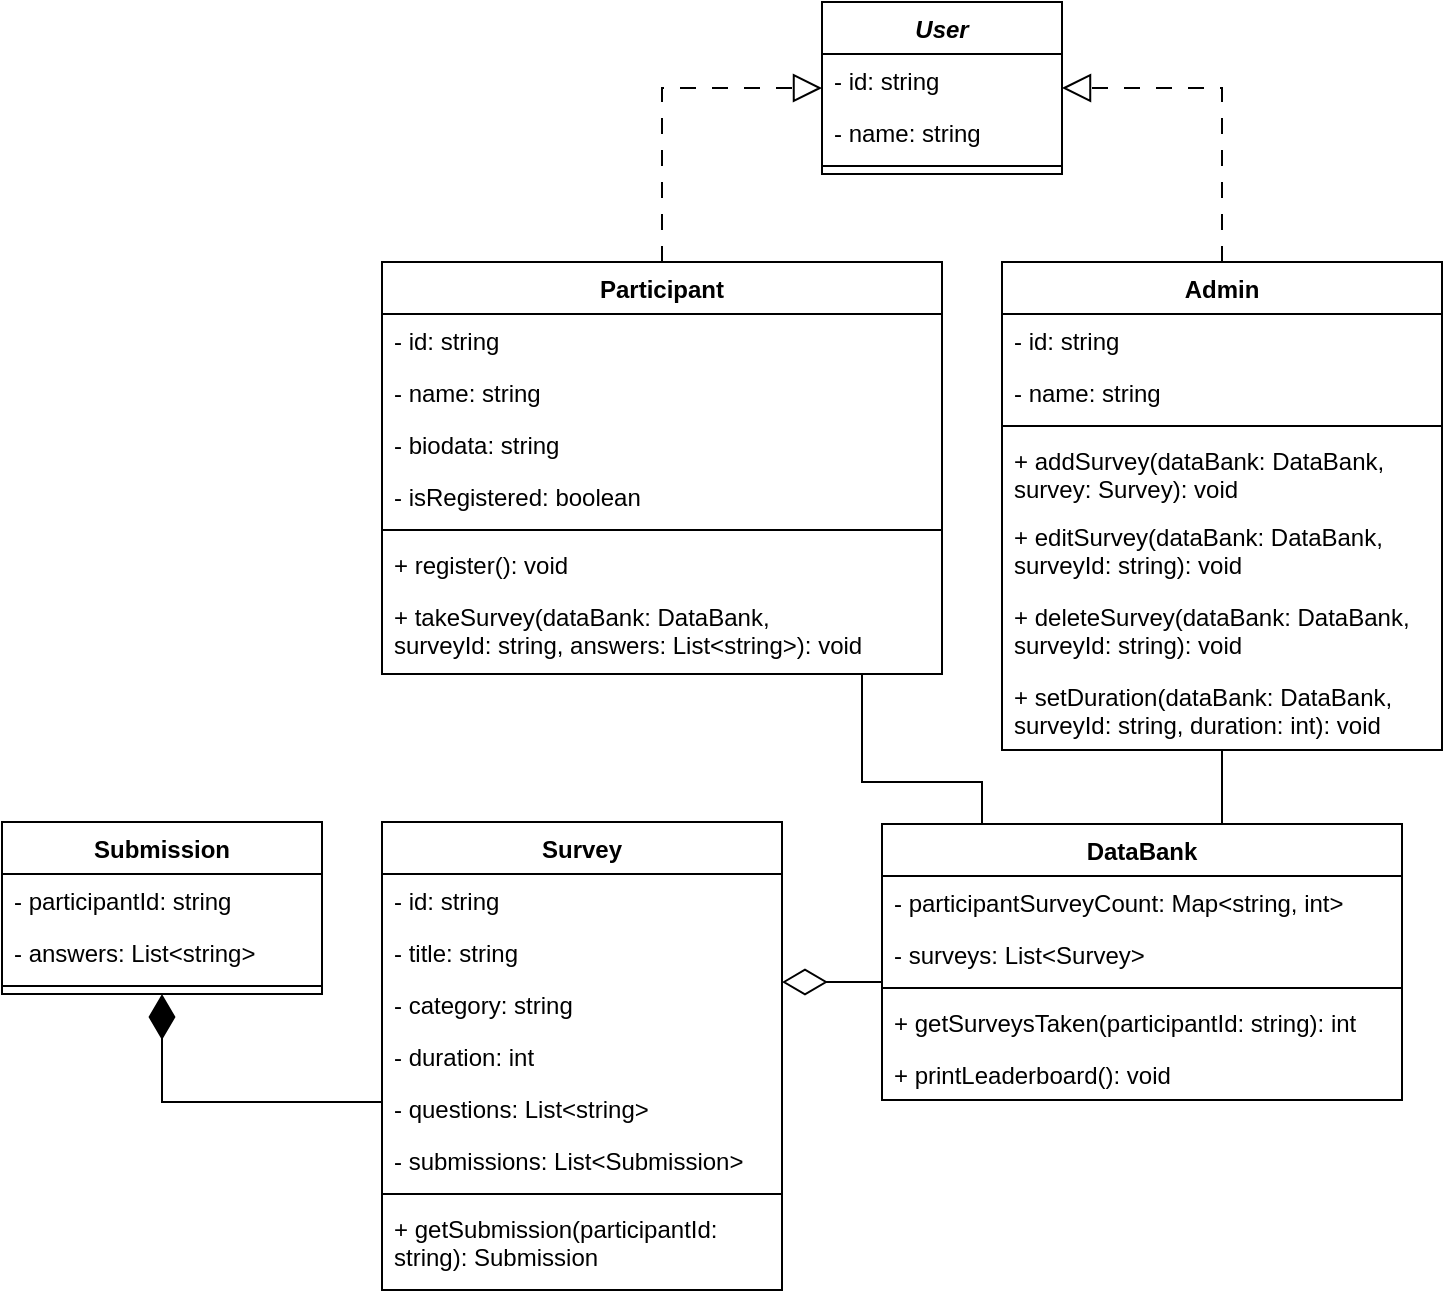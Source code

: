 <mxfile pages="2">
    <diagram id="oVAMmOjpGpqG1x3Kujc6" name="Class Diagram">
        <mxGraphModel dx="635" dy="746" grid="1" gridSize="10" guides="1" tooltips="1" connect="1" arrows="1" fold="1" page="1" pageScale="1" pageWidth="850" pageHeight="1100" background="none" math="0" shadow="0">
            <root>
                <mxCell id="fpF5CI0FtS82N-PwY8RU-0"/>
                <mxCell id="fpF5CI0FtS82N-PwY8RU-1" parent="fpF5CI0FtS82N-PwY8RU-0"/>
                <mxCell id="Be_wtCM-BPWPSQhNU4jH-3" style="rounded=0;html=1;dashed=1;dashPattern=8 8;strokeWidth=1;edgeStyle=orthogonalEdgeStyle;endSize=12;endArrow=block;endFill=0;" parent="fpF5CI0FtS82N-PwY8RU-1" source="uFZZaizbo9lws-Cu4-Lb-0" target="uFZZaizbo9lws-Cu4-Lb-50" edge="1">
                    <mxGeometry relative="1" as="geometry">
                        <Array as="points">
                            <mxPoint x="680" y="113"/>
                        </Array>
                    </mxGeometry>
                </mxCell>
                <mxCell id="ctmqUa3myYbx-IkT92Q0-2" style="edgeStyle=orthogonalEdgeStyle;rounded=0;html=1;strokeWidth=1;endArrow=none;endFill=0;endSize=20;" parent="fpF5CI0FtS82N-PwY8RU-1" source="uFZZaizbo9lws-Cu4-Lb-0" target="uFZZaizbo9lws-Cu4-Lb-41" edge="1">
                    <mxGeometry relative="1" as="geometry">
                        <Array as="points">
                            <mxPoint x="650" y="390"/>
                            <mxPoint x="650" y="390"/>
                        </Array>
                    </mxGeometry>
                </mxCell>
                <mxCell id="uFZZaizbo9lws-Cu4-Lb-0" value="Admin" style="swimlane;fontStyle=1;align=center;verticalAlign=top;childLayout=stackLayout;horizontal=1;startSize=26;horizontalStack=0;resizeParent=1;resizeParentMax=0;resizeLast=0;collapsible=1;marginBottom=0;" parent="fpF5CI0FtS82N-PwY8RU-1" vertex="1">
                    <mxGeometry x="570" y="200" width="220" height="244" as="geometry"/>
                </mxCell>
                <mxCell id="uFZZaizbo9lws-Cu4-Lb-1" value="- id: string" style="text;strokeColor=none;fillColor=none;align=left;verticalAlign=top;spacingLeft=4;spacingRight=4;overflow=hidden;rotatable=0;points=[[0,0.5],[1,0.5]];portConstraint=eastwest;" parent="uFZZaizbo9lws-Cu4-Lb-0" vertex="1">
                    <mxGeometry y="26" width="220" height="26" as="geometry"/>
                </mxCell>
                <mxCell id="uFZZaizbo9lws-Cu4-Lb-2" value="- name: string" style="text;strokeColor=none;fillColor=none;align=left;verticalAlign=top;spacingLeft=4;spacingRight=4;overflow=hidden;rotatable=0;points=[[0,0.5],[1,0.5]];portConstraint=eastwest;" parent="uFZZaizbo9lws-Cu4-Lb-0" vertex="1">
                    <mxGeometry y="52" width="220" height="26" as="geometry"/>
                </mxCell>
                <mxCell id="uFZZaizbo9lws-Cu4-Lb-4" value="" style="line;strokeWidth=1;fillColor=none;align=left;verticalAlign=middle;spacingTop=-1;spacingLeft=3;spacingRight=3;rotatable=0;labelPosition=right;points=[];portConstraint=eastwest;" parent="uFZZaizbo9lws-Cu4-Lb-0" vertex="1">
                    <mxGeometry y="78" width="220" height="8" as="geometry"/>
                </mxCell>
                <mxCell id="uFZZaizbo9lws-Cu4-Lb-5" value="+ addSurvey(dataBank: DataBank,&#10;survey: Survey): void" style="text;strokeColor=none;fillColor=none;align=left;verticalAlign=top;spacingLeft=4;spacingRight=4;overflow=hidden;rotatable=0;points=[[0,0.5],[1,0.5]];portConstraint=eastwest;" parent="uFZZaizbo9lws-Cu4-Lb-0" vertex="1">
                    <mxGeometry y="86" width="220" height="38" as="geometry"/>
                </mxCell>
                <mxCell id="uFZZaizbo9lws-Cu4-Lb-6" value="+ editSurvey(dataBank: DataBank,&#10;surveyId: string): void" style="text;strokeColor=none;fillColor=none;align=left;verticalAlign=top;spacingLeft=4;spacingRight=4;overflow=hidden;rotatable=0;points=[[0,0.5],[1,0.5]];portConstraint=eastwest;" parent="uFZZaizbo9lws-Cu4-Lb-0" vertex="1">
                    <mxGeometry y="124" width="220" height="40" as="geometry"/>
                </mxCell>
                <mxCell id="uFZZaizbo9lws-Cu4-Lb-7" value="+ deleteSurvey(dataBank: DataBank,&#10;surveyId: string): void" style="text;strokeColor=none;fillColor=none;align=left;verticalAlign=top;spacingLeft=4;spacingRight=4;overflow=hidden;rotatable=0;points=[[0,0.5],[1,0.5]];portConstraint=eastwest;" parent="uFZZaizbo9lws-Cu4-Lb-0" vertex="1">
                    <mxGeometry y="164" width="220" height="40" as="geometry"/>
                </mxCell>
                <mxCell id="uFZZaizbo9lws-Cu4-Lb-8" value="+ setDuration(dataBank: DataBank,&#10;surveyId: string, duration: int): void" style="text;strokeColor=none;fillColor=none;align=left;verticalAlign=top;spacingLeft=4;spacingRight=4;overflow=hidden;rotatable=0;points=[[0,0.5],[1,0.5]];portConstraint=eastwest;" parent="uFZZaizbo9lws-Cu4-Lb-0" vertex="1">
                    <mxGeometry y="204" width="220" height="40" as="geometry"/>
                </mxCell>
                <mxCell id="Be_wtCM-BPWPSQhNU4jH-4" style="edgeStyle=orthogonalEdgeStyle;rounded=0;html=1;dashed=1;dashPattern=8 8;strokeWidth=1;endArrow=block;endFill=0;endSize=12;" parent="fpF5CI0FtS82N-PwY8RU-1" source="uFZZaizbo9lws-Cu4-Lb-10" target="uFZZaizbo9lws-Cu4-Lb-50" edge="1">
                    <mxGeometry relative="1" as="geometry">
                        <Array as="points">
                            <mxPoint x="400" y="113"/>
                        </Array>
                    </mxGeometry>
                </mxCell>
                <mxCell id="ctmqUa3myYbx-IkT92Q0-4" style="edgeStyle=orthogonalEdgeStyle;rounded=0;html=1;strokeWidth=1;endArrow=none;endFill=0;endSize=20;" parent="fpF5CI0FtS82N-PwY8RU-1" source="uFZZaizbo9lws-Cu4-Lb-10" target="uFZZaizbo9lws-Cu4-Lb-41" edge="1">
                    <mxGeometry relative="1" as="geometry">
                        <Array as="points">
                            <mxPoint x="500" y="460"/>
                            <mxPoint x="560" y="460"/>
                        </Array>
                    </mxGeometry>
                </mxCell>
                <mxCell id="uFZZaizbo9lws-Cu4-Lb-10" value="Participant" style="swimlane;fontStyle=1;align=center;verticalAlign=top;childLayout=stackLayout;horizontal=1;startSize=26;horizontalStack=0;resizeParent=1;resizeParentMax=0;resizeLast=0;collapsible=1;marginBottom=0;" parent="fpF5CI0FtS82N-PwY8RU-1" vertex="1">
                    <mxGeometry x="260" y="200" width="280" height="206" as="geometry"/>
                </mxCell>
                <mxCell id="uFZZaizbo9lws-Cu4-Lb-11" value="- id: string" style="text;strokeColor=none;fillColor=none;align=left;verticalAlign=top;spacingLeft=4;spacingRight=4;overflow=hidden;rotatable=0;points=[[0,0.5],[1,0.5]];portConstraint=eastwest;" parent="uFZZaizbo9lws-Cu4-Lb-10" vertex="1">
                    <mxGeometry y="26" width="280" height="26" as="geometry"/>
                </mxCell>
                <mxCell id="uFZZaizbo9lws-Cu4-Lb-12" value="- name: string" style="text;strokeColor=none;fillColor=none;align=left;verticalAlign=top;spacingLeft=4;spacingRight=4;overflow=hidden;rotatable=0;points=[[0,0.5],[1,0.5]];portConstraint=eastwest;" parent="uFZZaizbo9lws-Cu4-Lb-10" vertex="1">
                    <mxGeometry y="52" width="280" height="26" as="geometry"/>
                </mxCell>
                <mxCell id="uFZZaizbo9lws-Cu4-Lb-20" value="- biodata: string" style="text;strokeColor=none;fillColor=none;align=left;verticalAlign=top;spacingLeft=4;spacingRight=4;overflow=hidden;rotatable=0;points=[[0,0.5],[1,0.5]];portConstraint=eastwest;" parent="uFZZaizbo9lws-Cu4-Lb-10" vertex="1">
                    <mxGeometry y="78" width="280" height="26" as="geometry"/>
                </mxCell>
                <mxCell id="r2baprGaqPFFrv55I-P_-0" value="- isRegistered: boolean" style="text;strokeColor=none;fillColor=none;align=left;verticalAlign=top;spacingLeft=4;spacingRight=4;overflow=hidden;rotatable=0;points=[[0,0.5],[1,0.5]];portConstraint=eastwest;" parent="uFZZaizbo9lws-Cu4-Lb-10" vertex="1">
                    <mxGeometry y="104" width="280" height="26" as="geometry"/>
                </mxCell>
                <mxCell id="uFZZaizbo9lws-Cu4-Lb-14" value="" style="line;strokeWidth=1;fillColor=none;align=left;verticalAlign=middle;spacingTop=-1;spacingLeft=3;spacingRight=3;rotatable=0;labelPosition=right;points=[];portConstraint=eastwest;" parent="uFZZaizbo9lws-Cu4-Lb-10" vertex="1">
                    <mxGeometry y="130" width="280" height="8" as="geometry"/>
                </mxCell>
                <mxCell id="uFZZaizbo9lws-Cu4-Lb-18" value="+ register(): void" style="text;strokeColor=none;fillColor=none;align=left;verticalAlign=top;spacingLeft=4;spacingRight=4;overflow=hidden;rotatable=0;points=[[0,0.5],[1,0.5]];portConstraint=eastwest;" parent="uFZZaizbo9lws-Cu4-Lb-10" vertex="1">
                    <mxGeometry y="138" width="280" height="26" as="geometry"/>
                </mxCell>
                <mxCell id="uFZZaizbo9lws-Cu4-Lb-22" value="+ takeSurvey(dataBank: DataBank,&#10;surveyId: string, answers: List&lt;string&gt;): void" style="text;strokeColor=none;fillColor=none;align=left;verticalAlign=top;spacingLeft=4;spacingRight=4;overflow=hidden;rotatable=0;points=[[0,0.5],[1,0.5]];portConstraint=eastwest;" parent="uFZZaizbo9lws-Cu4-Lb-10" vertex="1">
                    <mxGeometry y="164" width="280" height="42" as="geometry"/>
                </mxCell>
                <mxCell id="ctmqUa3myYbx-IkT92Q0-5" style="edgeStyle=orthogonalEdgeStyle;rounded=0;html=1;strokeWidth=1;endArrow=diamondThin;endFill=1;endSize=20;" parent="fpF5CI0FtS82N-PwY8RU-1" source="uFZZaizbo9lws-Cu4-Lb-23" target="uFZZaizbo9lws-Cu4-Lb-63" edge="1">
                    <mxGeometry relative="1" as="geometry">
                        <Array as="points">
                            <mxPoint x="150" y="620"/>
                        </Array>
                    </mxGeometry>
                </mxCell>
                <mxCell id="uFZZaizbo9lws-Cu4-Lb-23" value="Survey" style="swimlane;fontStyle=1;align=center;verticalAlign=top;childLayout=stackLayout;horizontal=1;startSize=26;horizontalStack=0;resizeParent=1;resizeParentMax=0;resizeLast=0;collapsible=1;marginBottom=0;" parent="fpF5CI0FtS82N-PwY8RU-1" vertex="1">
                    <mxGeometry x="260" y="480" width="200" height="234" as="geometry"/>
                </mxCell>
                <mxCell id="uFZZaizbo9lws-Cu4-Lb-24" value="- id: string" style="text;strokeColor=none;fillColor=none;align=left;verticalAlign=top;spacingLeft=4;spacingRight=4;overflow=hidden;rotatable=0;points=[[0,0.5],[1,0.5]];portConstraint=eastwest;" parent="uFZZaizbo9lws-Cu4-Lb-23" vertex="1">
                    <mxGeometry y="26" width="200" height="26" as="geometry"/>
                </mxCell>
                <mxCell id="uFZZaizbo9lws-Cu4-Lb-25" value="- title: string" style="text;strokeColor=none;fillColor=none;align=left;verticalAlign=top;spacingLeft=4;spacingRight=4;overflow=hidden;rotatable=0;points=[[0,0.5],[1,0.5]];portConstraint=eastwest;" parent="uFZZaizbo9lws-Cu4-Lb-23" vertex="1">
                    <mxGeometry y="52" width="200" height="26" as="geometry"/>
                </mxCell>
                <mxCell id="uFZZaizbo9lws-Cu4-Lb-26" value="- category: string" style="text;strokeColor=none;fillColor=none;align=left;verticalAlign=top;spacingLeft=4;spacingRight=4;overflow=hidden;rotatable=0;points=[[0,0.5],[1,0.5]];portConstraint=eastwest;" parent="uFZZaizbo9lws-Cu4-Lb-23" vertex="1">
                    <mxGeometry y="78" width="200" height="26" as="geometry"/>
                </mxCell>
                <mxCell id="uFZZaizbo9lws-Cu4-Lb-28" value="- duration: int" style="text;strokeColor=none;fillColor=none;align=left;verticalAlign=top;spacingLeft=4;spacingRight=4;overflow=hidden;rotatable=0;points=[[0,0.5],[1,0.5]];portConstraint=eastwest;" parent="uFZZaizbo9lws-Cu4-Lb-23" vertex="1">
                    <mxGeometry y="104" width="200" height="26" as="geometry"/>
                </mxCell>
                <mxCell id="uFZZaizbo9lws-Cu4-Lb-27" value="- questions: List&lt;string&gt;" style="text;strokeColor=none;fillColor=none;align=left;verticalAlign=top;spacingLeft=4;spacingRight=4;overflow=hidden;rotatable=0;points=[[0,0.5],[1,0.5]];portConstraint=eastwest;" parent="uFZZaizbo9lws-Cu4-Lb-23" vertex="1">
                    <mxGeometry y="130" width="200" height="26" as="geometry"/>
                </mxCell>
                <mxCell id="uFZZaizbo9lws-Cu4-Lb-62" value="- submissions: List&lt;Submission&gt;" style="text;strokeColor=none;fillColor=none;align=left;verticalAlign=top;spacingLeft=4;spacingRight=4;overflow=hidden;rotatable=0;points=[[0,0.5],[1,0.5]];portConstraint=eastwest;" parent="uFZZaizbo9lws-Cu4-Lb-23" vertex="1">
                    <mxGeometry y="156" width="200" height="26" as="geometry"/>
                </mxCell>
                <mxCell id="uFZZaizbo9lws-Cu4-Lb-29" value="" style="line;strokeWidth=1;fillColor=none;align=left;verticalAlign=middle;spacingTop=-1;spacingLeft=3;spacingRight=3;rotatable=0;labelPosition=right;points=[];portConstraint=eastwest;" parent="uFZZaizbo9lws-Cu4-Lb-23" vertex="1">
                    <mxGeometry y="182" width="200" height="8" as="geometry"/>
                </mxCell>
                <mxCell id="uFZZaizbo9lws-Cu4-Lb-75" value="+ getSubmission(participantId:&#10;string): Submission" style="text;strokeColor=none;fillColor=none;align=left;verticalAlign=top;spacingLeft=4;spacingRight=4;overflow=hidden;rotatable=0;points=[[0,0.5],[1,0.5]];portConstraint=eastwest;" parent="uFZZaizbo9lws-Cu4-Lb-23" vertex="1">
                    <mxGeometry y="190" width="200" height="44" as="geometry"/>
                </mxCell>
                <mxCell id="ctmqUa3myYbx-IkT92Q0-0" style="edgeStyle=orthogonalEdgeStyle;rounded=0;html=1;strokeWidth=1;endArrow=diamondThin;endFill=0;endSize=20;" parent="fpF5CI0FtS82N-PwY8RU-1" source="uFZZaizbo9lws-Cu4-Lb-41" target="uFZZaizbo9lws-Cu4-Lb-23" edge="1">
                    <mxGeometry relative="1" as="geometry">
                        <mxPoint x="520" y="600" as="sourcePoint"/>
                        <mxPoint x="280" y="570" as="targetPoint"/>
                        <Array as="points">
                            <mxPoint x="490" y="560"/>
                            <mxPoint x="490" y="560"/>
                        </Array>
                    </mxGeometry>
                </mxCell>
                <mxCell id="uFZZaizbo9lws-Cu4-Lb-41" value="DataBank" style="swimlane;fontStyle=1;align=center;verticalAlign=top;childLayout=stackLayout;horizontal=1;startSize=26;horizontalStack=0;resizeParent=1;resizeParentMax=0;resizeLast=0;collapsible=1;marginBottom=0;" parent="fpF5CI0FtS82N-PwY8RU-1" vertex="1">
                    <mxGeometry x="510" y="481" width="260" height="138" as="geometry"/>
                </mxCell>
                <mxCell id="uFZZaizbo9lws-Cu4-Lb-42" value="- participantSurveyCount: Map&lt;string, int&gt;" style="text;strokeColor=none;fillColor=none;align=left;verticalAlign=top;spacingLeft=4;spacingRight=4;overflow=hidden;rotatable=0;points=[[0,0.5],[1,0.5]];portConstraint=eastwest;" parent="uFZZaizbo9lws-Cu4-Lb-41" vertex="1">
                    <mxGeometry y="26" width="260" height="26" as="geometry"/>
                </mxCell>
                <mxCell id="uFZZaizbo9lws-Cu4-Lb-61" value="- surveys: List&lt;Survey&gt;" style="text;strokeColor=none;fillColor=none;align=left;verticalAlign=top;spacingLeft=4;spacingRight=4;overflow=hidden;rotatable=0;points=[[0,0.5],[1,0.5]];portConstraint=eastwest;" parent="uFZZaizbo9lws-Cu4-Lb-41" vertex="1">
                    <mxGeometry y="52" width="260" height="26" as="geometry"/>
                </mxCell>
                <mxCell id="uFZZaizbo9lws-Cu4-Lb-47" value="" style="line;strokeWidth=1;fillColor=none;align=left;verticalAlign=middle;spacingTop=-1;spacingLeft=3;spacingRight=3;rotatable=0;labelPosition=right;points=[];portConstraint=eastwest;" parent="uFZZaizbo9lws-Cu4-Lb-41" vertex="1">
                    <mxGeometry y="78" width="260" height="8" as="geometry"/>
                </mxCell>
                <mxCell id="uFZZaizbo9lws-Cu4-Lb-78" value="+ getSurveysTaken(participantId: string): int" style="text;strokeColor=none;fillColor=none;align=left;verticalAlign=top;spacingLeft=4;spacingRight=4;overflow=hidden;rotatable=0;points=[[0,0.5],[1,0.5]];portConstraint=eastwest;" parent="uFZZaizbo9lws-Cu4-Lb-41" vertex="1">
                    <mxGeometry y="86" width="260" height="26" as="geometry"/>
                </mxCell>
                <mxCell id="uFZZaizbo9lws-Cu4-Lb-71" value="+ printLeaderboard(): void" style="text;strokeColor=none;fillColor=none;align=left;verticalAlign=top;spacingLeft=4;spacingRight=4;overflow=hidden;rotatable=0;points=[[0,0.5],[1,0.5]];portConstraint=eastwest;" parent="uFZZaizbo9lws-Cu4-Lb-41" vertex="1">
                    <mxGeometry y="112" width="260" height="26" as="geometry"/>
                </mxCell>
                <mxCell id="uFZZaizbo9lws-Cu4-Lb-50" value="User" style="swimlane;fontStyle=3;align=center;verticalAlign=top;childLayout=stackLayout;horizontal=1;startSize=26;horizontalStack=0;resizeParent=1;resizeParentMax=0;resizeLast=0;collapsible=1;marginBottom=0;" parent="fpF5CI0FtS82N-PwY8RU-1" vertex="1">
                    <mxGeometry x="480" y="70" width="120" height="86" as="geometry"/>
                </mxCell>
                <mxCell id="uFZZaizbo9lws-Cu4-Lb-51" value="- id: string" style="text;strokeColor=none;fillColor=none;align=left;verticalAlign=top;spacingLeft=4;spacingRight=4;overflow=hidden;rotatable=0;points=[[0,0.5],[1,0.5]];portConstraint=eastwest;fontStyle=0" parent="uFZZaizbo9lws-Cu4-Lb-50" vertex="1">
                    <mxGeometry y="26" width="120" height="26" as="geometry"/>
                </mxCell>
                <mxCell id="uFZZaizbo9lws-Cu4-Lb-52" value="- name: string" style="text;strokeColor=none;fillColor=none;align=left;verticalAlign=top;spacingLeft=4;spacingRight=4;overflow=hidden;rotatable=0;points=[[0,0.5],[1,0.5]];portConstraint=eastwest;fontStyle=0" parent="uFZZaizbo9lws-Cu4-Lb-50" vertex="1">
                    <mxGeometry y="52" width="120" height="26" as="geometry"/>
                </mxCell>
                <mxCell id="uFZZaizbo9lws-Cu4-Lb-54" value="" style="line;strokeWidth=1;fillColor=none;align=left;verticalAlign=middle;spacingTop=-1;spacingLeft=3;spacingRight=3;rotatable=0;labelPosition=right;points=[];portConstraint=eastwest;" parent="uFZZaizbo9lws-Cu4-Lb-50" vertex="1">
                    <mxGeometry y="78" width="120" height="8" as="geometry"/>
                </mxCell>
                <mxCell id="uFZZaizbo9lws-Cu4-Lb-63" value="Submission" style="swimlane;fontStyle=1;align=center;verticalAlign=top;childLayout=stackLayout;horizontal=1;startSize=26;horizontalStack=0;resizeParent=1;resizeParentMax=0;resizeLast=0;collapsible=1;marginBottom=0;" parent="fpF5CI0FtS82N-PwY8RU-1" vertex="1">
                    <mxGeometry x="70" y="480" width="160" height="86" as="geometry"/>
                </mxCell>
                <mxCell id="uFZZaizbo9lws-Cu4-Lb-66" value="- participantId: string" style="text;strokeColor=none;fillColor=none;align=left;verticalAlign=top;spacingLeft=4;spacingRight=4;overflow=hidden;rotatable=0;points=[[0,0.5],[1,0.5]];portConstraint=eastwest;" parent="uFZZaizbo9lws-Cu4-Lb-63" vertex="1">
                    <mxGeometry y="26" width="160" height="26" as="geometry"/>
                </mxCell>
                <mxCell id="uFZZaizbo9lws-Cu4-Lb-74" value="- answers: List&lt;string&gt;" style="text;strokeColor=none;fillColor=none;align=left;verticalAlign=top;spacingLeft=4;spacingRight=4;overflow=hidden;rotatable=0;points=[[0,0.5],[1,0.5]];portConstraint=eastwest;" parent="uFZZaizbo9lws-Cu4-Lb-63" vertex="1">
                    <mxGeometry y="52" width="160" height="26" as="geometry"/>
                </mxCell>
                <mxCell id="uFZZaizbo9lws-Cu4-Lb-67" value="" style="line;strokeWidth=1;fillColor=none;align=left;verticalAlign=middle;spacingTop=-1;spacingLeft=3;spacingRight=3;rotatable=0;labelPosition=right;points=[];portConstraint=eastwest;" parent="uFZZaizbo9lws-Cu4-Lb-63" vertex="1">
                    <mxGeometry y="78" width="160" height="8" as="geometry"/>
                </mxCell>
            </root>
        </mxGraphModel>
    </diagram>
    <diagram id="qYP1hg00byOOVkPQJ6UA" name="ER Diagram">
        <mxGraphModel dx="435" dy="511" grid="1" gridSize="10" guides="1" tooltips="1" connect="1" arrows="1" fold="1" page="1" pageScale="1" pageWidth="850" pageHeight="1100" math="0" shadow="0">
            <root>
                <mxCell id="N2RUJGXtfo4sSX20YHbn-0"/>
                <mxCell id="N2RUJGXtfo4sSX20YHbn-1" parent="N2RUJGXtfo4sSX20YHbn-0"/>
                <mxCell id="HDeraa3b5u5kPSdl0kWV-0" value="User" style="shape=table;startSize=30;container=1;collapsible=1;childLayout=tableLayout;fixedRows=1;rowLines=0;fontStyle=1;align=center;resizeLast=1;" parent="N2RUJGXtfo4sSX20YHbn-1" vertex="1">
                    <mxGeometry x="200" y="320" width="160" height="250" as="geometry"/>
                </mxCell>
                <mxCell id="HDeraa3b5u5kPSdl0kWV-1" value="" style="shape=tableRow;horizontal=0;startSize=0;swimlaneHead=0;swimlaneBody=0;fillColor=none;collapsible=0;dropTarget=0;points=[[0,0.5],[1,0.5]];portConstraint=eastwest;top=0;left=0;right=0;bottom=1;" parent="HDeraa3b5u5kPSdl0kWV-0" vertex="1">
                    <mxGeometry y="30" width="160" height="30" as="geometry"/>
                </mxCell>
                <mxCell id="HDeraa3b5u5kPSdl0kWV-2" value="PK" style="shape=partialRectangle;connectable=0;fillColor=none;top=0;left=0;bottom=0;right=0;fontStyle=1;overflow=hidden;" parent="HDeraa3b5u5kPSdl0kWV-1" vertex="1">
                    <mxGeometry width="30" height="30" as="geometry">
                        <mxRectangle width="30" height="30" as="alternateBounds"/>
                    </mxGeometry>
                </mxCell>
                <mxCell id="HDeraa3b5u5kPSdl0kWV-3" value="id" style="shape=partialRectangle;connectable=0;fillColor=none;top=0;left=0;bottom=0;right=0;align=left;spacingLeft=6;fontStyle=5;overflow=hidden;" parent="HDeraa3b5u5kPSdl0kWV-1" vertex="1">
                    <mxGeometry x="30" width="130" height="30" as="geometry">
                        <mxRectangle width="130" height="30" as="alternateBounds"/>
                    </mxGeometry>
                </mxCell>
                <mxCell id="HDeraa3b5u5kPSdl0kWV-4" value="" style="shape=tableRow;horizontal=0;startSize=0;swimlaneHead=0;swimlaneBody=0;fillColor=none;collapsible=0;dropTarget=0;points=[[0,0.5],[1,0.5]];portConstraint=eastwest;top=0;left=0;right=0;bottom=0;" parent="HDeraa3b5u5kPSdl0kWV-0" vertex="1">
                    <mxGeometry y="60" width="160" height="30" as="geometry"/>
                </mxCell>
                <mxCell id="HDeraa3b5u5kPSdl0kWV-5" value="" style="shape=partialRectangle;connectable=0;fillColor=none;top=0;left=0;bottom=0;right=0;editable=1;overflow=hidden;" parent="HDeraa3b5u5kPSdl0kWV-4" vertex="1">
                    <mxGeometry width="30" height="30" as="geometry">
                        <mxRectangle width="30" height="30" as="alternateBounds"/>
                    </mxGeometry>
                </mxCell>
                <mxCell id="HDeraa3b5u5kPSdl0kWV-6" value="name" style="shape=partialRectangle;connectable=0;fillColor=none;top=0;left=0;bottom=0;right=0;align=left;spacingLeft=6;overflow=hidden;" parent="HDeraa3b5u5kPSdl0kWV-4" vertex="1">
                    <mxGeometry x="30" width="130" height="30" as="geometry">
                        <mxRectangle width="130" height="30" as="alternateBounds"/>
                    </mxGeometry>
                </mxCell>
                <mxCell id="1VS6TCJKfzuKed5p6ZdA-13" value="" style="shape=tableRow;horizontal=0;startSize=0;swimlaneHead=0;swimlaneBody=0;fillColor=none;collapsible=0;dropTarget=0;points=[[0,0.5],[1,0.5]];portConstraint=eastwest;top=0;left=0;right=0;bottom=0;" parent="HDeraa3b5u5kPSdl0kWV-0" vertex="1">
                    <mxGeometry y="90" width="160" height="30" as="geometry"/>
                </mxCell>
                <mxCell id="1VS6TCJKfzuKed5p6ZdA-14" value="" style="shape=partialRectangle;connectable=0;fillColor=none;top=0;left=0;bottom=0;right=0;editable=1;overflow=hidden;" parent="1VS6TCJKfzuKed5p6ZdA-13" vertex="1">
                    <mxGeometry width="30" height="30" as="geometry">
                        <mxRectangle width="30" height="30" as="alternateBounds"/>
                    </mxGeometry>
                </mxCell>
                <mxCell id="1VS6TCJKfzuKed5p6ZdA-15" value="password" style="shape=partialRectangle;connectable=0;fillColor=none;top=0;left=0;bottom=0;right=0;align=left;spacingLeft=6;overflow=hidden;" parent="1VS6TCJKfzuKed5p6ZdA-13" vertex="1">
                    <mxGeometry x="30" width="130" height="30" as="geometry">
                        <mxRectangle width="130" height="30" as="alternateBounds"/>
                    </mxGeometry>
                </mxCell>
                <mxCell id="iSuhEY0S3cybfxQblb8B-7" value="" style="shape=tableRow;horizontal=0;startSize=0;swimlaneHead=0;swimlaneBody=0;fillColor=none;collapsible=0;dropTarget=0;points=[[0,0.5],[1,0.5]];portConstraint=eastwest;top=0;left=0;right=0;bottom=0;" parent="HDeraa3b5u5kPSdl0kWV-0" vertex="1">
                    <mxGeometry y="120" width="160" height="30" as="geometry"/>
                </mxCell>
                <mxCell id="iSuhEY0S3cybfxQblb8B-8" value="" style="shape=partialRectangle;connectable=0;fillColor=none;top=0;left=0;bottom=0;right=0;editable=1;overflow=hidden;" parent="iSuhEY0S3cybfxQblb8B-7" vertex="1">
                    <mxGeometry width="30" height="30" as="geometry">
                        <mxRectangle width="30" height="30" as="alternateBounds"/>
                    </mxGeometry>
                </mxCell>
                <mxCell id="iSuhEY0S3cybfxQblb8B-9" value="role" style="shape=partialRectangle;connectable=0;fillColor=none;top=0;left=0;bottom=0;right=0;align=left;spacingLeft=6;overflow=hidden;" parent="iSuhEY0S3cybfxQblb8B-7" vertex="1">
                    <mxGeometry x="30" width="130" height="30" as="geometry">
                        <mxRectangle width="130" height="30" as="alternateBounds"/>
                    </mxGeometry>
                </mxCell>
                <mxCell id="HDeraa3b5u5kPSdl0kWV-10" value="" style="shape=tableRow;horizontal=0;startSize=0;swimlaneHead=0;swimlaneBody=0;fillColor=none;collapsible=0;dropTarget=0;points=[[0,0.5],[1,0.5]];portConstraint=eastwest;top=0;left=0;right=0;bottom=0;" parent="HDeraa3b5u5kPSdl0kWV-0" vertex="1">
                    <mxGeometry y="150" width="160" height="30" as="geometry"/>
                </mxCell>
                <mxCell id="HDeraa3b5u5kPSdl0kWV-11" value="" style="shape=partialRectangle;connectable=0;fillColor=none;top=0;left=0;bottom=0;right=0;editable=1;overflow=hidden;" parent="HDeraa3b5u5kPSdl0kWV-10" vertex="1">
                    <mxGeometry width="30" height="30" as="geometry">
                        <mxRectangle width="30" height="30" as="alternateBounds"/>
                    </mxGeometry>
                </mxCell>
                <mxCell id="HDeraa3b5u5kPSdl0kWV-12" value="biodata" style="shape=partialRectangle;connectable=0;fillColor=none;top=0;left=0;bottom=0;right=0;align=left;spacingLeft=6;overflow=hidden;" parent="HDeraa3b5u5kPSdl0kWV-10" vertex="1">
                    <mxGeometry x="30" width="130" height="30" as="geometry">
                        <mxRectangle width="130" height="30" as="alternateBounds"/>
                    </mxGeometry>
                </mxCell>
                <mxCell id="4_KAPYIyIlKxDV-CUcix-16" value="" style="shape=tableRow;horizontal=0;startSize=0;swimlaneHead=0;swimlaneBody=0;fillColor=none;collapsible=0;dropTarget=0;points=[[0,0.5],[1,0.5]];portConstraint=eastwest;top=0;left=0;right=0;bottom=0;" parent="HDeraa3b5u5kPSdl0kWV-0" vertex="1">
                    <mxGeometry y="180" width="160" height="30" as="geometry"/>
                </mxCell>
                <mxCell id="4_KAPYIyIlKxDV-CUcix-17" value="" style="shape=partialRectangle;connectable=0;fillColor=none;top=0;left=0;bottom=0;right=0;editable=1;overflow=hidden;" parent="4_KAPYIyIlKxDV-CUcix-16" vertex="1">
                    <mxGeometry width="30" height="30" as="geometry">
                        <mxRectangle width="30" height="30" as="alternateBounds"/>
                    </mxGeometry>
                </mxCell>
                <mxCell id="4_KAPYIyIlKxDV-CUcix-18" value="is_registered" style="shape=partialRectangle;connectable=0;fillColor=none;top=0;left=0;bottom=0;right=0;align=left;spacingLeft=6;overflow=hidden;" parent="4_KAPYIyIlKxDV-CUcix-16" vertex="1">
                    <mxGeometry x="30" width="130" height="30" as="geometry">
                        <mxRectangle width="130" height="30" as="alternateBounds"/>
                    </mxGeometry>
                </mxCell>
                <mxCell id="HDeraa3b5u5kPSdl0kWV-7" value="" style="shape=tableRow;horizontal=0;startSize=0;swimlaneHead=0;swimlaneBody=0;fillColor=none;collapsible=0;dropTarget=0;points=[[0,0.5],[1,0.5]];portConstraint=eastwest;top=0;left=0;right=0;bottom=0;" parent="HDeraa3b5u5kPSdl0kWV-0" vertex="1">
                    <mxGeometry y="210" width="160" height="30" as="geometry"/>
                </mxCell>
                <mxCell id="HDeraa3b5u5kPSdl0kWV-8" value="" style="shape=partialRectangle;connectable=0;fillColor=none;top=0;left=0;bottom=0;right=0;editable=1;overflow=hidden;" parent="HDeraa3b5u5kPSdl0kWV-7" vertex="1">
                    <mxGeometry width="30" height="30" as="geometry">
                        <mxRectangle width="30" height="30" as="alternateBounds"/>
                    </mxGeometry>
                </mxCell>
                <mxCell id="HDeraa3b5u5kPSdl0kWV-9" value="created_at" style="shape=partialRectangle;connectable=0;fillColor=none;top=0;left=0;bottom=0;right=0;align=left;spacingLeft=6;overflow=hidden;" parent="HDeraa3b5u5kPSdl0kWV-7" vertex="1">
                    <mxGeometry x="30" width="130" height="30" as="geometry">
                        <mxRectangle width="130" height="30" as="alternateBounds"/>
                    </mxGeometry>
                </mxCell>
                <mxCell id="M-yCnXxAxaBxLtGFRWcI-0" value="Survey" style="shape=table;startSize=30;container=1;collapsible=1;childLayout=tableLayout;fixedRows=1;rowLines=0;fontStyle=1;align=center;resizeLast=1;" parent="N2RUJGXtfo4sSX20YHbn-1" vertex="1">
                    <mxGeometry x="240" y="120" width="120" height="160" as="geometry"/>
                </mxCell>
                <mxCell id="M-yCnXxAxaBxLtGFRWcI-1" value="" style="shape=tableRow;horizontal=0;startSize=0;swimlaneHead=0;swimlaneBody=0;fillColor=none;collapsible=0;dropTarget=0;points=[[0,0.5],[1,0.5]];portConstraint=eastwest;top=0;left=0;right=0;bottom=1;" parent="M-yCnXxAxaBxLtGFRWcI-0" vertex="1">
                    <mxGeometry y="30" width="120" height="30" as="geometry"/>
                </mxCell>
                <mxCell id="M-yCnXxAxaBxLtGFRWcI-2" value="PK" style="shape=partialRectangle;connectable=0;fillColor=none;top=0;left=0;bottom=0;right=0;fontStyle=1;overflow=hidden;" parent="M-yCnXxAxaBxLtGFRWcI-1" vertex="1">
                    <mxGeometry width="40" height="30" as="geometry">
                        <mxRectangle width="40" height="30" as="alternateBounds"/>
                    </mxGeometry>
                </mxCell>
                <mxCell id="M-yCnXxAxaBxLtGFRWcI-3" value="id" style="shape=partialRectangle;connectable=0;fillColor=none;top=0;left=0;bottom=0;right=0;align=left;spacingLeft=6;fontStyle=5;overflow=hidden;" parent="M-yCnXxAxaBxLtGFRWcI-1" vertex="1">
                    <mxGeometry x="40" width="80" height="30" as="geometry">
                        <mxRectangle width="80" height="30" as="alternateBounds"/>
                    </mxGeometry>
                </mxCell>
                <mxCell id="M-yCnXxAxaBxLtGFRWcI-4" value="" style="shape=tableRow;horizontal=0;startSize=0;swimlaneHead=0;swimlaneBody=0;fillColor=none;collapsible=0;dropTarget=0;points=[[0,0.5],[1,0.5]];portConstraint=eastwest;top=0;left=0;right=0;bottom=0;" parent="M-yCnXxAxaBxLtGFRWcI-0" vertex="1">
                    <mxGeometry y="60" width="120" height="30" as="geometry"/>
                </mxCell>
                <mxCell id="M-yCnXxAxaBxLtGFRWcI-5" value="" style="shape=partialRectangle;connectable=0;fillColor=none;top=0;left=0;bottom=0;right=0;editable=1;overflow=hidden;" parent="M-yCnXxAxaBxLtGFRWcI-4" vertex="1">
                    <mxGeometry width="40" height="30" as="geometry">
                        <mxRectangle width="40" height="30" as="alternateBounds"/>
                    </mxGeometry>
                </mxCell>
                <mxCell id="M-yCnXxAxaBxLtGFRWcI-6" value="title" style="shape=partialRectangle;connectable=0;fillColor=none;top=0;left=0;bottom=0;right=0;align=left;spacingLeft=6;overflow=hidden;" parent="M-yCnXxAxaBxLtGFRWcI-4" vertex="1">
                    <mxGeometry x="40" width="80" height="30" as="geometry">
                        <mxRectangle width="80" height="30" as="alternateBounds"/>
                    </mxGeometry>
                </mxCell>
                <mxCell id="fcsORPPL-8WWhUFuUAdY-7" value="" style="shape=tableRow;horizontal=0;startSize=0;swimlaneHead=0;swimlaneBody=0;fillColor=none;collapsible=0;dropTarget=0;points=[[0,0.5],[1,0.5]];portConstraint=eastwest;top=0;left=0;right=0;bottom=0;" parent="M-yCnXxAxaBxLtGFRWcI-0" vertex="1">
                    <mxGeometry y="90" width="120" height="30" as="geometry"/>
                </mxCell>
                <mxCell id="fcsORPPL-8WWhUFuUAdY-8" value="" style="shape=partialRectangle;connectable=0;fillColor=none;top=0;left=0;bottom=0;right=0;editable=1;overflow=hidden;" parent="fcsORPPL-8WWhUFuUAdY-7" vertex="1">
                    <mxGeometry width="40" height="30" as="geometry">
                        <mxRectangle width="40" height="30" as="alternateBounds"/>
                    </mxGeometry>
                </mxCell>
                <mxCell id="fcsORPPL-8WWhUFuUAdY-9" value="category" style="shape=partialRectangle;connectable=0;fillColor=none;top=0;left=0;bottom=0;right=0;align=left;spacingLeft=6;overflow=hidden;" parent="fcsORPPL-8WWhUFuUAdY-7" vertex="1">
                    <mxGeometry x="40" width="80" height="30" as="geometry">
                        <mxRectangle width="80" height="30" as="alternateBounds"/>
                    </mxGeometry>
                </mxCell>
                <mxCell id="M-yCnXxAxaBxLtGFRWcI-7" value="" style="shape=tableRow;horizontal=0;startSize=0;swimlaneHead=0;swimlaneBody=0;fillColor=none;collapsible=0;dropTarget=0;points=[[0,0.5],[1,0.5]];portConstraint=eastwest;top=0;left=0;right=0;bottom=0;" parent="M-yCnXxAxaBxLtGFRWcI-0" vertex="1">
                    <mxGeometry y="120" width="120" height="30" as="geometry"/>
                </mxCell>
                <mxCell id="M-yCnXxAxaBxLtGFRWcI-8" value="" style="shape=partialRectangle;connectable=0;fillColor=none;top=0;left=0;bottom=0;right=0;editable=1;overflow=hidden;" parent="M-yCnXxAxaBxLtGFRWcI-7" vertex="1">
                    <mxGeometry width="40" height="30" as="geometry">
                        <mxRectangle width="40" height="30" as="alternateBounds"/>
                    </mxGeometry>
                </mxCell>
                <mxCell id="M-yCnXxAxaBxLtGFRWcI-9" value="duration" style="shape=partialRectangle;connectable=0;fillColor=none;top=0;left=0;bottom=0;right=0;align=left;spacingLeft=6;overflow=hidden;" parent="M-yCnXxAxaBxLtGFRWcI-7" vertex="1">
                    <mxGeometry x="40" width="80" height="30" as="geometry">
                        <mxRectangle width="80" height="30" as="alternateBounds"/>
                    </mxGeometry>
                </mxCell>
                <mxCell id="FR-QnB6QFvKShqcWz94D-0" value="Question" style="shape=table;startSize=30;container=1;collapsible=1;childLayout=tableLayout;fixedRows=1;rowLines=0;fontStyle=1;align=center;resizeLast=1;" parent="N2RUJGXtfo4sSX20YHbn-1" vertex="1">
                    <mxGeometry x="480" y="60" width="120" height="120" as="geometry"/>
                </mxCell>
                <mxCell id="x1DRlqIt-AIAPeJRACZN-14" value="" style="shape=tableRow;horizontal=0;startSize=0;swimlaneHead=0;swimlaneBody=0;fillColor=none;collapsible=0;dropTarget=0;points=[[0,0.5],[1,0.5]];portConstraint=eastwest;top=0;left=0;right=0;bottom=0;" parent="FR-QnB6QFvKShqcWz94D-0" vertex="1">
                    <mxGeometry y="30" width="120" height="30" as="geometry"/>
                </mxCell>
                <mxCell id="x1DRlqIt-AIAPeJRACZN-15" value="PK" style="shape=partialRectangle;connectable=0;fillColor=none;top=0;left=0;bottom=0;right=0;fontStyle=1;overflow=hidden;" parent="x1DRlqIt-AIAPeJRACZN-14" vertex="1">
                    <mxGeometry width="40" height="30" as="geometry">
                        <mxRectangle width="40" height="30" as="alternateBounds"/>
                    </mxGeometry>
                </mxCell>
                <mxCell id="x1DRlqIt-AIAPeJRACZN-16" value="id" style="shape=partialRectangle;connectable=0;fillColor=none;top=0;left=0;bottom=0;right=0;align=left;spacingLeft=6;fontStyle=5;overflow=hidden;" parent="x1DRlqIt-AIAPeJRACZN-14" vertex="1">
                    <mxGeometry x="40" width="80" height="30" as="geometry">
                        <mxRectangle width="80" height="30" as="alternateBounds"/>
                    </mxGeometry>
                </mxCell>
                <mxCell id="FR-QnB6QFvKShqcWz94D-4" value="" style="shape=tableRow;horizontal=0;startSize=0;swimlaneHead=0;swimlaneBody=0;fillColor=none;collapsible=0;dropTarget=0;points=[[0,0.5],[1,0.5]];portConstraint=eastwest;top=0;left=0;right=0;bottom=1;" parent="FR-QnB6QFvKShqcWz94D-0" vertex="1">
                    <mxGeometry y="60" width="120" height="30" as="geometry"/>
                </mxCell>
                <mxCell id="FR-QnB6QFvKShqcWz94D-5" value="FK" style="shape=partialRectangle;connectable=0;fillColor=none;top=0;left=0;bottom=0;right=0;fontStyle=1;overflow=hidden;" parent="FR-QnB6QFvKShqcWz94D-4" vertex="1">
                    <mxGeometry width="40" height="30" as="geometry">
                        <mxRectangle width="40" height="30" as="alternateBounds"/>
                    </mxGeometry>
                </mxCell>
                <mxCell id="FR-QnB6QFvKShqcWz94D-6" value="survey_id" style="shape=partialRectangle;connectable=0;fillColor=none;top=0;left=0;bottom=0;right=0;align=left;spacingLeft=6;fontStyle=5;overflow=hidden;" parent="FR-QnB6QFvKShqcWz94D-4" vertex="1">
                    <mxGeometry x="40" width="80" height="30" as="geometry">
                        <mxRectangle width="80" height="30" as="alternateBounds"/>
                    </mxGeometry>
                </mxCell>
                <mxCell id="FR-QnB6QFvKShqcWz94D-7" value="" style="shape=tableRow;horizontal=0;startSize=0;swimlaneHead=0;swimlaneBody=0;fillColor=none;collapsible=0;dropTarget=0;points=[[0,0.5],[1,0.5]];portConstraint=eastwest;top=0;left=0;right=0;bottom=0;" parent="FR-QnB6QFvKShqcWz94D-0" vertex="1">
                    <mxGeometry y="90" width="120" height="30" as="geometry"/>
                </mxCell>
                <mxCell id="FR-QnB6QFvKShqcWz94D-8" value="" style="shape=partialRectangle;connectable=0;fillColor=none;top=0;left=0;bottom=0;right=0;editable=1;overflow=hidden;" parent="FR-QnB6QFvKShqcWz94D-7" vertex="1">
                    <mxGeometry width="40" height="30" as="geometry">
                        <mxRectangle width="40" height="30" as="alternateBounds"/>
                    </mxGeometry>
                </mxCell>
                <mxCell id="FR-QnB6QFvKShqcWz94D-9" value="description" style="shape=partialRectangle;connectable=0;fillColor=none;top=0;left=0;bottom=0;right=0;align=left;spacingLeft=6;overflow=hidden;" parent="FR-QnB6QFvKShqcWz94D-7" vertex="1">
                    <mxGeometry x="40" width="80" height="30" as="geometry">
                        <mxRectangle width="80" height="30" as="alternateBounds"/>
                    </mxGeometry>
                </mxCell>
                <mxCell id="FR-QnB6QFvKShqcWz94D-13" value="Submission" style="shape=table;startSize=30;container=1;collapsible=1;childLayout=tableLayout;fixedRows=1;rowLines=0;fontStyle=1;align=center;resizeLast=1;" parent="N2RUJGXtfo4sSX20YHbn-1" vertex="1">
                    <mxGeometry x="480" y="220" width="120" height="120" as="geometry"/>
                </mxCell>
                <mxCell id="x1DRlqIt-AIAPeJRACZN-27" value="" style="shape=tableRow;horizontal=0;startSize=0;swimlaneHead=0;swimlaneBody=0;fillColor=none;collapsible=0;dropTarget=0;points=[[0,0.5],[1,0.5]];portConstraint=eastwest;top=0;left=0;right=0;bottom=0;" parent="FR-QnB6QFvKShqcWz94D-13" vertex="1">
                    <mxGeometry y="30" width="120" height="30" as="geometry"/>
                </mxCell>
                <mxCell id="x1DRlqIt-AIAPeJRACZN-28" value="PK" style="shape=partialRectangle;connectable=0;fillColor=none;top=0;left=0;bottom=0;right=0;fontStyle=1;overflow=hidden;" parent="x1DRlqIt-AIAPeJRACZN-27" vertex="1">
                    <mxGeometry width="40" height="30" as="geometry">
                        <mxRectangle width="40" height="30" as="alternateBounds"/>
                    </mxGeometry>
                </mxCell>
                <mxCell id="x1DRlqIt-AIAPeJRACZN-29" value="id" style="shape=partialRectangle;connectable=0;fillColor=none;top=0;left=0;bottom=0;right=0;align=left;spacingLeft=6;fontStyle=5;overflow=hidden;" parent="x1DRlqIt-AIAPeJRACZN-27" vertex="1">
                    <mxGeometry x="40" width="80" height="30" as="geometry">
                        <mxRectangle width="80" height="30" as="alternateBounds"/>
                    </mxGeometry>
                </mxCell>
                <mxCell id="4_KAPYIyIlKxDV-CUcix-23" value="" style="shape=tableRow;horizontal=0;startSize=0;swimlaneHead=0;swimlaneBody=0;fillColor=none;collapsible=0;dropTarget=0;points=[[0,0.5],[1,0.5]];portConstraint=eastwest;top=0;left=0;right=0;bottom=0;" parent="FR-QnB6QFvKShqcWz94D-13" vertex="1">
                    <mxGeometry y="60" width="120" height="30" as="geometry"/>
                </mxCell>
                <mxCell id="4_KAPYIyIlKxDV-CUcix-24" value="FK" style="shape=partialRectangle;connectable=0;fillColor=none;top=0;left=0;bottom=0;right=0;fontStyle=1;overflow=hidden;" parent="4_KAPYIyIlKxDV-CUcix-23" vertex="1">
                    <mxGeometry width="40" height="30" as="geometry">
                        <mxRectangle width="40" height="30" as="alternateBounds"/>
                    </mxGeometry>
                </mxCell>
                <mxCell id="4_KAPYIyIlKxDV-CUcix-25" value="survey_id" style="shape=partialRectangle;connectable=0;fillColor=none;top=0;left=0;bottom=0;right=0;align=left;spacingLeft=6;fontStyle=5;overflow=hidden;" parent="4_KAPYIyIlKxDV-CUcix-23" vertex="1">
                    <mxGeometry x="40" width="80" height="30" as="geometry">
                        <mxRectangle width="80" height="30" as="alternateBounds"/>
                    </mxGeometry>
                </mxCell>
                <mxCell id="FR-QnB6QFvKShqcWz94D-17" value="" style="shape=tableRow;horizontal=0;startSize=0;swimlaneHead=0;swimlaneBody=0;fillColor=none;collapsible=0;dropTarget=0;points=[[0,0.5],[1,0.5]];portConstraint=eastwest;top=0;left=0;right=0;bottom=1;" parent="FR-QnB6QFvKShqcWz94D-13" vertex="1">
                    <mxGeometry y="90" width="120" height="30" as="geometry"/>
                </mxCell>
                <mxCell id="FR-QnB6QFvKShqcWz94D-18" value="FK" style="shape=partialRectangle;connectable=0;fillColor=none;top=0;left=0;bottom=0;right=0;fontStyle=1;overflow=hidden;" parent="FR-QnB6QFvKShqcWz94D-17" vertex="1">
                    <mxGeometry width="40" height="30" as="geometry">
                        <mxRectangle width="40" height="30" as="alternateBounds"/>
                    </mxGeometry>
                </mxCell>
                <mxCell id="FR-QnB6QFvKShqcWz94D-19" value="answer_id" style="shape=partialRectangle;connectable=0;fillColor=none;top=0;left=0;bottom=0;right=0;align=left;spacingLeft=6;fontStyle=5;overflow=hidden;" parent="FR-QnB6QFvKShqcWz94D-17" vertex="1">
                    <mxGeometry x="40" width="80" height="30" as="geometry">
                        <mxRectangle width="80" height="30" as="alternateBounds"/>
                    </mxGeometry>
                </mxCell>
                <mxCell id="b5kQz5E17WmNY7JXjZXn-0" value="Answer" style="shape=table;startSize=30;container=1;collapsible=1;childLayout=tableLayout;fixedRows=1;rowLines=0;fontStyle=1;align=center;resizeLast=1;" parent="N2RUJGXtfo4sSX20YHbn-1" vertex="1">
                    <mxGeometry x="480" y="380" width="120" height="120" as="geometry"/>
                </mxCell>
                <mxCell id="b5kQz5E17WmNY7JXjZXn-1" value="" style="shape=tableRow;horizontal=0;startSize=0;swimlaneHead=0;swimlaneBody=0;fillColor=none;collapsible=0;dropTarget=0;points=[[0,0.5],[1,0.5]];portConstraint=eastwest;top=0;left=0;right=0;bottom=0;" parent="b5kQz5E17WmNY7JXjZXn-0" vertex="1">
                    <mxGeometry y="30" width="120" height="30" as="geometry"/>
                </mxCell>
                <mxCell id="b5kQz5E17WmNY7JXjZXn-2" value="PK" style="shape=partialRectangle;connectable=0;fillColor=none;top=0;left=0;bottom=0;right=0;fontStyle=1;overflow=hidden;" parent="b5kQz5E17WmNY7JXjZXn-1" vertex="1">
                    <mxGeometry width="40" height="30" as="geometry">
                        <mxRectangle width="40" height="30" as="alternateBounds"/>
                    </mxGeometry>
                </mxCell>
                <mxCell id="b5kQz5E17WmNY7JXjZXn-3" value="id" style="shape=partialRectangle;connectable=0;fillColor=none;top=0;left=0;bottom=0;right=0;align=left;spacingLeft=6;fontStyle=5;overflow=hidden;" parent="b5kQz5E17WmNY7JXjZXn-1" vertex="1">
                    <mxGeometry x="40" width="80" height="30" as="geometry">
                        <mxRectangle width="80" height="30" as="alternateBounds"/>
                    </mxGeometry>
                </mxCell>
                <mxCell id="b5kQz5E17WmNY7JXjZXn-7" value="" style="shape=tableRow;horizontal=0;startSize=0;swimlaneHead=0;swimlaneBody=0;fillColor=none;collapsible=0;dropTarget=0;points=[[0,0.5],[1,0.5]];portConstraint=eastwest;top=0;left=0;right=0;bottom=1;" parent="b5kQz5E17WmNY7JXjZXn-0" vertex="1">
                    <mxGeometry y="60" width="120" height="30" as="geometry"/>
                </mxCell>
                <mxCell id="b5kQz5E17WmNY7JXjZXn-8" value="FK" style="shape=partialRectangle;connectable=0;fillColor=none;top=0;left=0;bottom=0;right=0;fontStyle=1;overflow=hidden;" parent="b5kQz5E17WmNY7JXjZXn-7" vertex="1">
                    <mxGeometry width="40" height="30" as="geometry">
                        <mxRectangle width="40" height="30" as="alternateBounds"/>
                    </mxGeometry>
                </mxCell>
                <mxCell id="b5kQz5E17WmNY7JXjZXn-9" value="user_id" style="shape=partialRectangle;connectable=0;fillColor=none;top=0;left=0;bottom=0;right=0;align=left;spacingLeft=6;fontStyle=5;overflow=hidden;" parent="b5kQz5E17WmNY7JXjZXn-7" vertex="1">
                    <mxGeometry x="40" width="80" height="30" as="geometry">
                        <mxRectangle width="80" height="30" as="alternateBounds"/>
                    </mxGeometry>
                </mxCell>
                <mxCell id="b5kQz5E17WmNY7JXjZXn-10" value="" style="shape=tableRow;horizontal=0;startSize=0;swimlaneHead=0;swimlaneBody=0;fillColor=none;collapsible=0;dropTarget=0;points=[[0,0.5],[1,0.5]];portConstraint=eastwest;top=0;left=0;right=0;bottom=0;" parent="b5kQz5E17WmNY7JXjZXn-0" vertex="1">
                    <mxGeometry y="90" width="120" height="30" as="geometry"/>
                </mxCell>
                <mxCell id="b5kQz5E17WmNY7JXjZXn-11" value="" style="shape=partialRectangle;connectable=0;fillColor=none;top=0;left=0;bottom=0;right=0;editable=1;overflow=hidden;" parent="b5kQz5E17WmNY7JXjZXn-10" vertex="1">
                    <mxGeometry width="40" height="30" as="geometry">
                        <mxRectangle width="40" height="30" as="alternateBounds"/>
                    </mxGeometry>
                </mxCell>
                <mxCell id="b5kQz5E17WmNY7JXjZXn-12" value="description" style="shape=partialRectangle;connectable=0;fillColor=none;top=0;left=0;bottom=0;right=0;align=left;spacingLeft=6;overflow=hidden;" parent="b5kQz5E17WmNY7JXjZXn-10" vertex="1">
                    <mxGeometry x="40" width="80" height="30" as="geometry">
                        <mxRectangle width="80" height="30" as="alternateBounds"/>
                    </mxGeometry>
                </mxCell>
                <mxCell id="x1DRlqIt-AIAPeJRACZN-39" value="" style="edgeStyle=entityRelationEdgeStyle;fontSize=12;html=1;endArrow=ERoneToMany;" parent="N2RUJGXtfo4sSX20YHbn-1" source="M-yCnXxAxaBxLtGFRWcI-0" target="FR-QnB6QFvKShqcWz94D-0" edge="1">
                    <mxGeometry width="100" height="100" relative="1" as="geometry">
                        <mxPoint x="350" y="300" as="sourcePoint"/>
                        <mxPoint x="450" y="200" as="targetPoint"/>
                    </mxGeometry>
                </mxCell>
                <mxCell id="x1DRlqIt-AIAPeJRACZN-40" value="" style="edgeStyle=entityRelationEdgeStyle;fontSize=12;html=1;endArrow=ERoneToMany;" parent="N2RUJGXtfo4sSX20YHbn-1" source="M-yCnXxAxaBxLtGFRWcI-0" target="FR-QnB6QFvKShqcWz94D-13" edge="1">
                    <mxGeometry width="100" height="100" relative="1" as="geometry">
                        <mxPoint x="350" y="300" as="sourcePoint"/>
                        <mxPoint x="450" y="200" as="targetPoint"/>
                    </mxGeometry>
                </mxCell>
                <mxCell id="x1DRlqIt-AIAPeJRACZN-42" value="" style="edgeStyle=entityRelationEdgeStyle;fontSize=12;html=1;endArrow=ERoneToMany;" parent="N2RUJGXtfo4sSX20YHbn-1" source="FR-QnB6QFvKShqcWz94D-13" target="b5kQz5E17WmNY7JXjZXn-0" edge="1">
                    <mxGeometry width="100" height="100" relative="1" as="geometry">
                        <mxPoint x="370" y="230" as="sourcePoint"/>
                        <mxPoint x="490" y="290" as="targetPoint"/>
                    </mxGeometry>
                </mxCell>
                <mxCell id="St9wIZB1P9AqsrtQfOn9-0" value="" style="edgeStyle=entityRelationEdgeStyle;fontSize=12;html=1;endArrow=ERoneToMany;" parent="N2RUJGXtfo4sSX20YHbn-1" source="b5kQz5E17WmNY7JXjZXn-0" target="HDeraa3b5u5kPSdl0kWV-0" edge="1">
                    <mxGeometry width="100" height="100" relative="1" as="geometry">
                        <mxPoint x="650" y="290" as="sourcePoint"/>
                        <mxPoint x="730" y="290" as="targetPoint"/>
                    </mxGeometry>
                </mxCell>
            </root>
        </mxGraphModel>
    </diagram>
</mxfile>
